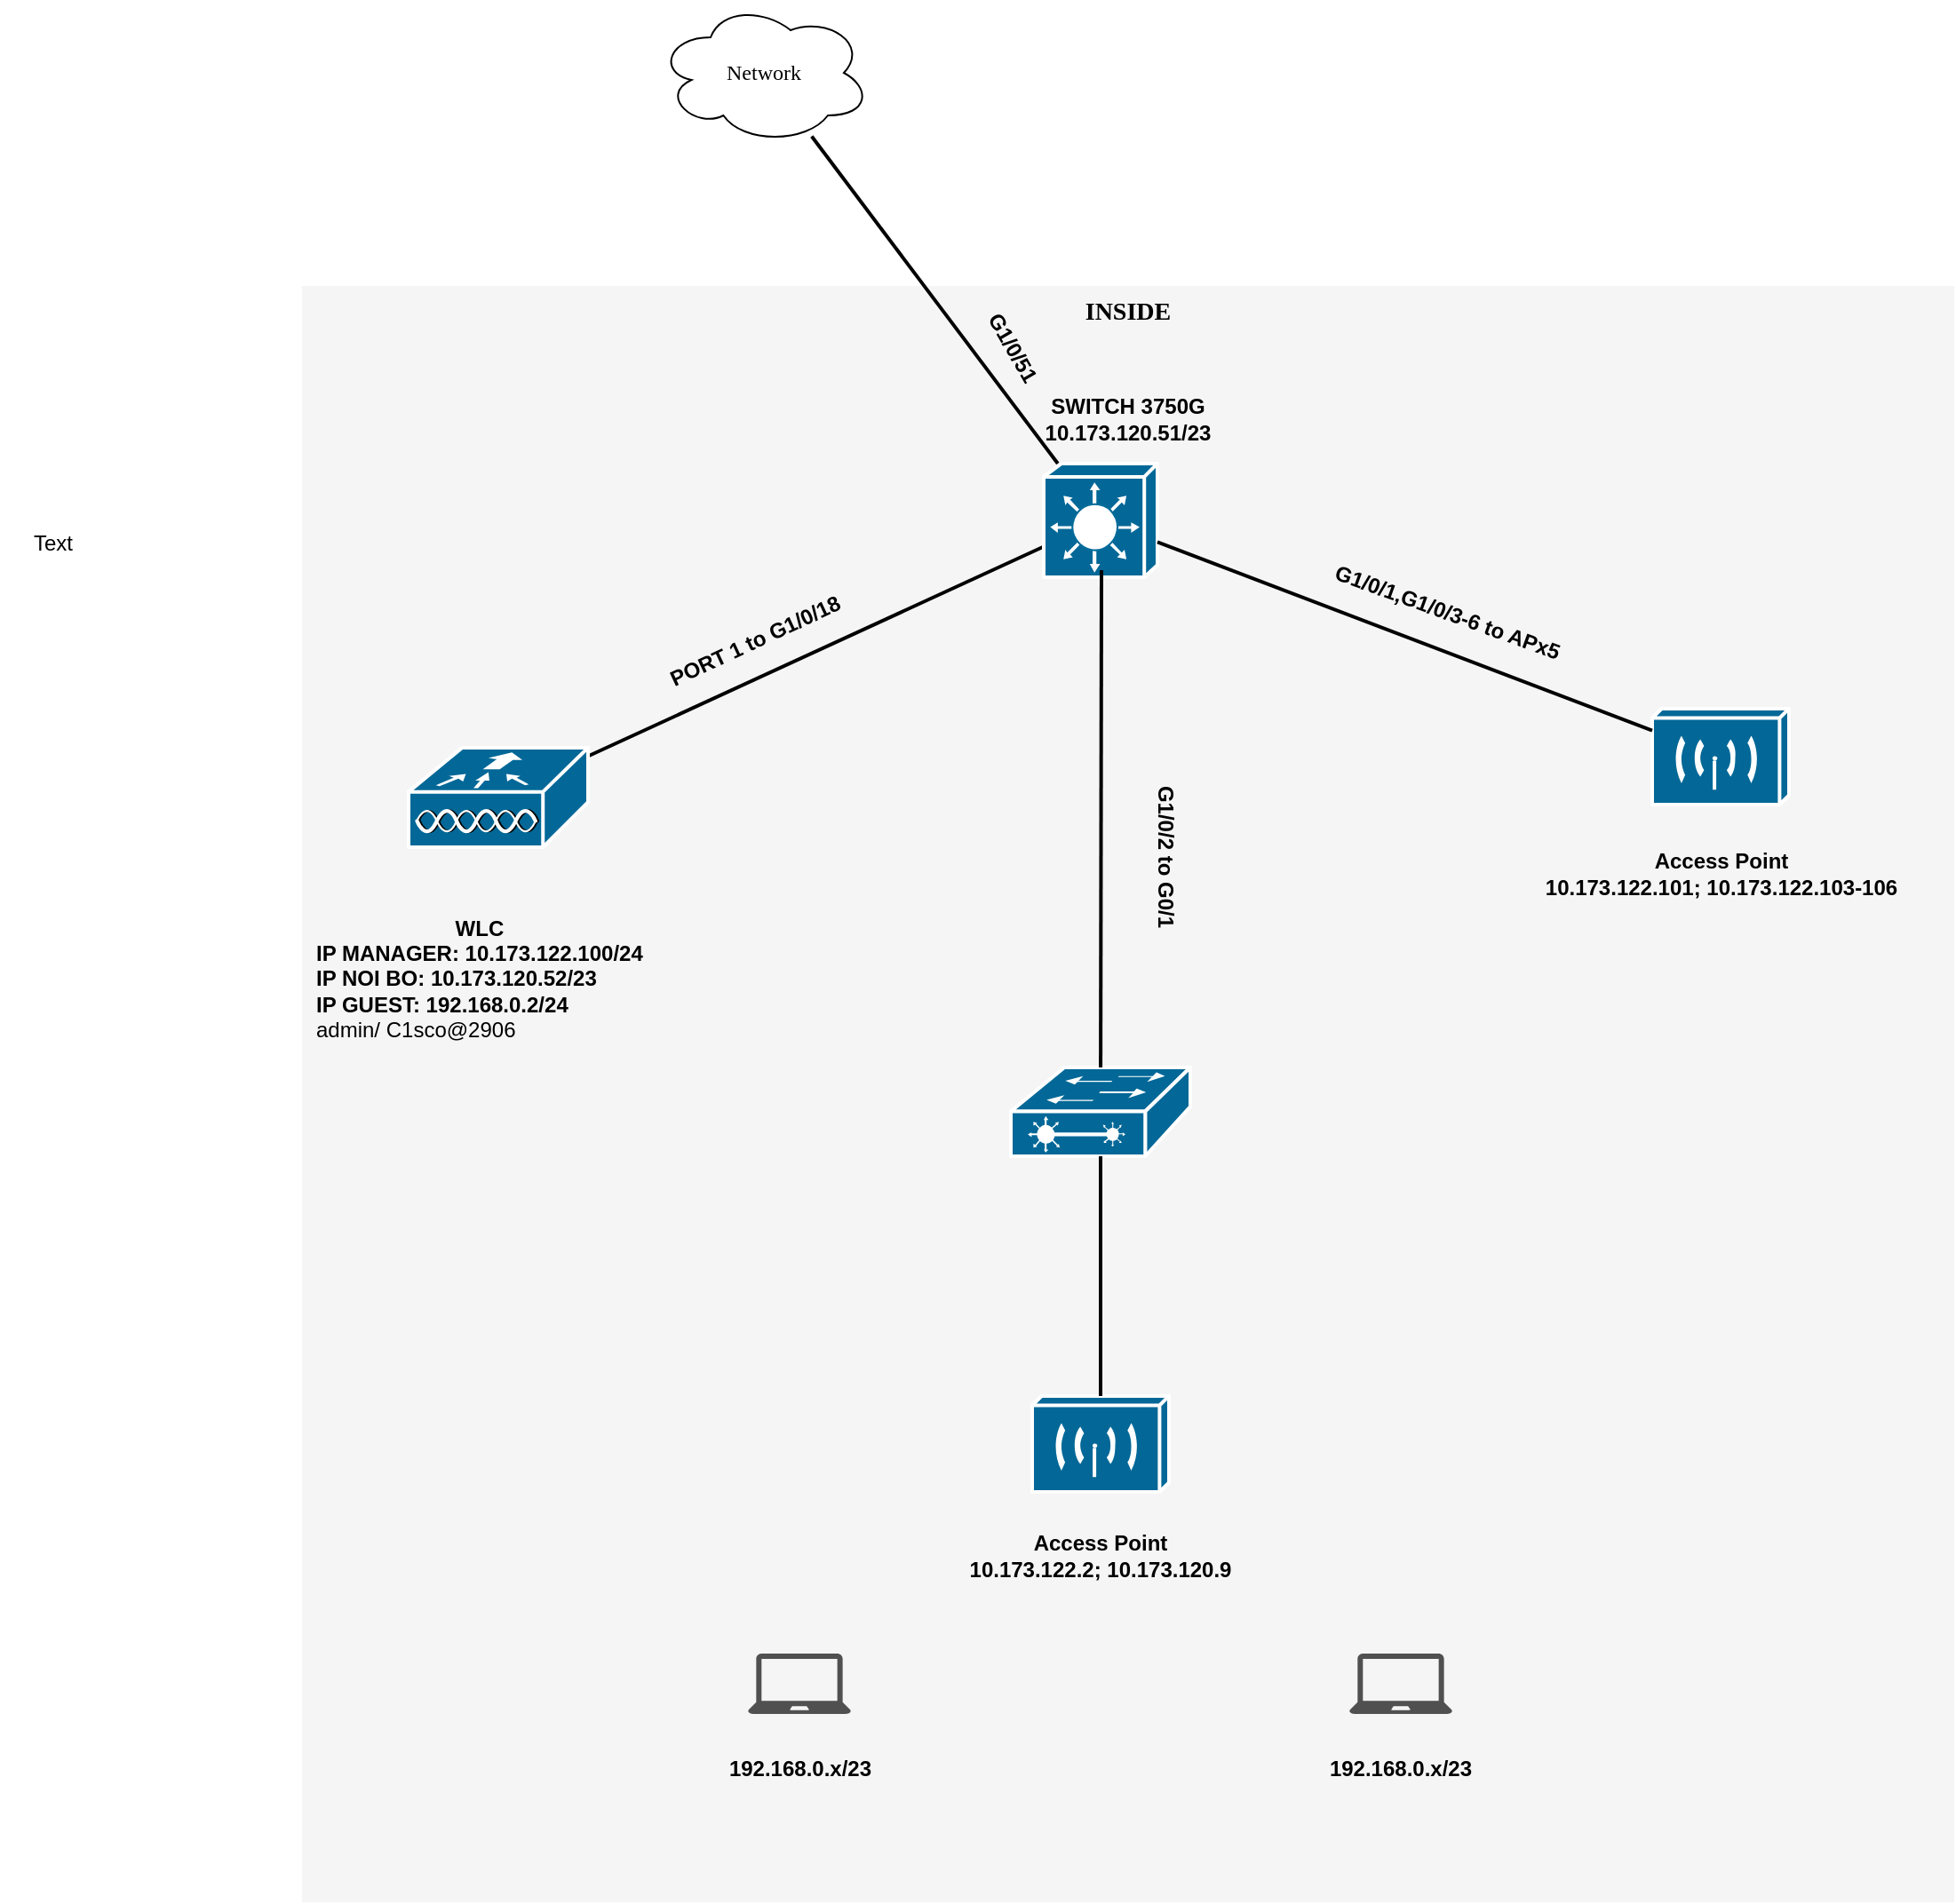 <mxfile version="20.2.3" type="github">
  <diagram name="Page-1" id="c37626ed-c26b-45fb-9056-f9ebc6bb27b6">
    <mxGraphModel dx="2672" dy="1188" grid="1" gridSize="10" guides="1" tooltips="1" connect="1" arrows="1" fold="1" page="1" pageScale="1" pageWidth="1100" pageHeight="850" background="none" math="0" shadow="0">
      <root>
        <mxCell id="0" />
        <mxCell id="1" parent="0" />
        <mxCell id="DheX3hNSlC5GzcRXyFdp-12" value="INSIDE" style="whiteSpace=wrap;html=1;rounded=0;shadow=0;comic=0;strokeWidth=1;fontFamily=Verdana;fontSize=14;fillColor=#f5f5f5;strokeColor=none;verticalAlign=top;fontStyle=1" vertex="1" parent="1">
          <mxGeometry x="-220" y="160" width="930" height="910" as="geometry" />
        </mxCell>
        <mxCell id="1c7a67bf8fd3230f-64" style="edgeStyle=none;html=1;labelBackgroundColor=none;startFill=0;endArrow=none;endFill=0;strokeWidth=2;fontFamily=Verdana;fontSize=12;" parent="1" source="DheX3hNSlC5GzcRXyFdp-6" target="DheX3hNSlC5GzcRXyFdp-1" edge="1">
          <mxGeometry relative="1" as="geometry">
            <mxPoint x="329" y="174.532" as="sourcePoint" />
            <mxPoint x="210" y="159.997" as="targetPoint" />
          </mxGeometry>
        </mxCell>
        <mxCell id="1c7a67bf8fd3230f-65" style="edgeStyle=none;html=1;labelBackgroundColor=none;startFill=0;endArrow=none;endFill=0;strokeWidth=2;fontFamily=Verdana;fontSize=12;" parent="1" source="DheX3hNSlC5GzcRXyFdp-6" target="DheX3hNSlC5GzcRXyFdp-4" edge="1">
          <mxGeometry relative="1" as="geometry">
            <mxPoint x="179" y="372.997" as="sourcePoint" />
            <mxPoint x="59" y="424.774" as="targetPoint" />
          </mxGeometry>
        </mxCell>
        <mxCell id="DheX3hNSlC5GzcRXyFdp-1" value="Network" style="ellipse;shape=cloud;whiteSpace=wrap;html=1;rounded=0;shadow=0;comic=0;strokeWidth=1;fontFamily=Verdana;fontSize=12;" vertex="1" parent="1">
          <mxGeometry x="-20" width="120" height="80" as="geometry" />
        </mxCell>
        <mxCell id="DheX3hNSlC5GzcRXyFdp-4" value="" style="shape=mxgraph.cisco.wireless.wlan_controller;sketch=0;html=1;pointerEvents=1;dashed=0;fillColor=#036897;strokeColor=#ffffff;strokeWidth=2;verticalLabelPosition=bottom;verticalAlign=top;align=center;outlineConnect=0;" vertex="1" parent="1">
          <mxGeometry x="-160" y="420" width="101" height="56" as="geometry" />
        </mxCell>
        <mxCell id="DheX3hNSlC5GzcRXyFdp-5" value="" style="shape=mxgraph.cisco.wireless.wireless_transport;sketch=0;html=1;pointerEvents=1;dashed=0;fillColor=#036897;strokeColor=#ffffff;strokeWidth=2;verticalLabelPosition=bottom;verticalAlign=top;align=center;outlineConnect=0;" vertex="1" parent="1">
          <mxGeometry x="540" y="398" width="77" height="54" as="geometry" />
        </mxCell>
        <mxCell id="DheX3hNSlC5GzcRXyFdp-6" value="" style="shape=mxgraph.cisco.switches.layer_3_switch;sketch=0;html=1;pointerEvents=1;dashed=0;fillColor=#036897;strokeColor=#ffffff;strokeWidth=2;verticalLabelPosition=bottom;verticalAlign=top;align=center;outlineConnect=0;" vertex="1" parent="1">
          <mxGeometry x="197.5" y="260" width="64" height="64" as="geometry" />
        </mxCell>
        <mxCell id="DheX3hNSlC5GzcRXyFdp-7" value="" style="shape=mxgraph.cisco.switches.layer_2_remote_switch;sketch=0;html=1;pointerEvents=1;dashed=0;fillColor=#036897;strokeColor=#ffffff;strokeWidth=2;verticalLabelPosition=bottom;verticalAlign=top;align=center;outlineConnect=0;" vertex="1" parent="1">
          <mxGeometry x="179" y="600" width="101" height="50" as="geometry" />
        </mxCell>
        <mxCell id="DheX3hNSlC5GzcRXyFdp-8" value="" style="shape=mxgraph.cisco.wireless.wireless_transport;sketch=0;html=1;pointerEvents=1;dashed=0;fillColor=#036897;strokeColor=#ffffff;strokeWidth=2;verticalLabelPosition=bottom;verticalAlign=top;align=center;outlineConnect=0;" vertex="1" parent="1">
          <mxGeometry x="191" y="785" width="77" height="54" as="geometry" />
        </mxCell>
        <mxCell id="DheX3hNSlC5GzcRXyFdp-9" value="" style="sketch=0;pointerEvents=1;shadow=0;dashed=0;html=1;strokeColor=none;fillColor=#505050;labelPosition=center;verticalLabelPosition=bottom;verticalAlign=top;outlineConnect=0;align=center;shape=mxgraph.office.devices.laptop;" vertex="1" parent="1">
          <mxGeometry x="31" y="930" width="58" height="34" as="geometry" />
        </mxCell>
        <mxCell id="DheX3hNSlC5GzcRXyFdp-10" value="" style="sketch=0;pointerEvents=1;shadow=0;dashed=0;html=1;strokeColor=none;fillColor=#505050;labelPosition=center;verticalLabelPosition=bottom;verticalAlign=top;outlineConnect=0;align=center;shape=mxgraph.office.devices.laptop;" vertex="1" parent="1">
          <mxGeometry x="369.5" y="930" width="58" height="34" as="geometry" />
        </mxCell>
        <mxCell id="DheX3hNSlC5GzcRXyFdp-16" style="edgeStyle=none;html=1;labelBackgroundColor=none;startFill=0;endArrow=none;endFill=0;strokeWidth=2;fontFamily=Verdana;fontSize=12;" edge="1" parent="1" source="DheX3hNSlC5GzcRXyFdp-6" target="DheX3hNSlC5GzcRXyFdp-5">
          <mxGeometry relative="1" as="geometry">
            <mxPoint x="207.5" y="337.676" as="sourcePoint" />
            <mxPoint x="104.897" y="420" as="targetPoint" />
          </mxGeometry>
        </mxCell>
        <mxCell id="DheX3hNSlC5GzcRXyFdp-17" style="edgeStyle=none;html=1;labelBackgroundColor=none;startFill=0;endArrow=none;endFill=0;strokeWidth=2;fontFamily=Verdana;fontSize=12;" edge="1" parent="1" source="DheX3hNSlC5GzcRXyFdp-7">
          <mxGeometry relative="1" as="geometry">
            <mxPoint x="168.1" y="352.0" as="sourcePoint" />
            <mxPoint x="230" y="320" as="targetPoint" />
          </mxGeometry>
        </mxCell>
        <mxCell id="DheX3hNSlC5GzcRXyFdp-18" style="edgeStyle=none;html=1;labelBackgroundColor=none;startFill=0;endArrow=none;endFill=0;strokeWidth=2;fontFamily=Verdana;fontSize=12;" edge="1" parent="1" source="DheX3hNSlC5GzcRXyFdp-8" target="DheX3hNSlC5GzcRXyFdp-7">
          <mxGeometry relative="1" as="geometry">
            <mxPoint x="228.781" y="820" as="sourcePoint" />
            <mxPoint x="229.24" y="540" as="targetPoint" />
          </mxGeometry>
        </mxCell>
        <mxCell id="DheX3hNSlC5GzcRXyFdp-19" value="&lt;b&gt;SWITCH 3750G&lt;br&gt;10.173.120.51/23&lt;/b&gt;" style="text;html=1;strokeColor=none;fillColor=none;align=center;verticalAlign=middle;whiteSpace=wrap;rounded=0;" vertex="1" parent="1">
          <mxGeometry x="170" y="220" width="150" height="30" as="geometry" />
        </mxCell>
        <mxCell id="DheX3hNSlC5GzcRXyFdp-21" value="Text" style="text;html=1;strokeColor=none;fillColor=none;align=center;verticalAlign=middle;whiteSpace=wrap;rounded=0;" vertex="1" parent="1">
          <mxGeometry x="-390" y="290" width="60" height="30" as="geometry" />
        </mxCell>
        <mxCell id="DheX3hNSlC5GzcRXyFdp-22" value="&lt;b&gt;G1/0/51&lt;/b&gt;" style="text;html=1;strokeColor=none;fillColor=none;align=center;verticalAlign=middle;whiteSpace=wrap;rounded=0;rotation=60;" vertex="1" parent="1">
          <mxGeometry x="150" y="180" width="60" height="30" as="geometry" />
        </mxCell>
        <mxCell id="DheX3hNSlC5GzcRXyFdp-23" value="&lt;div style=&quot;text-align: center;&quot;&gt;&lt;b style=&quot;background-color: initial;&quot;&gt;WLC&lt;/b&gt;&lt;/div&gt;&lt;b&gt;&lt;div style=&quot;&quot;&gt;&lt;b style=&quot;background-color: initial;&quot;&gt;IP MANAGER: 10.173.122.100/24&lt;/b&gt;&lt;/div&gt;&lt;div style=&quot;&quot;&gt;&lt;b style=&quot;background-color: initial;&quot;&gt;IP NOI BO: 10.173.120.52/23&lt;/b&gt;&lt;/div&gt;&lt;div style=&quot;&quot;&gt;&lt;b style=&quot;background-color: initial;&quot;&gt;IP GUEST: 192.168.0.2/24&lt;/b&gt;&lt;/div&gt;&lt;div style=&quot;&quot;&gt;&lt;span style=&quot;font-weight: 400;&quot;&gt;admin/ C1sco@2906&lt;/span&gt;&lt;b style=&quot;background-color: initial;&quot;&gt;&lt;br&gt;&lt;/b&gt;&lt;/div&gt;&lt;/b&gt;" style="text;html=1;strokeColor=none;fillColor=none;align=left;verticalAlign=middle;whiteSpace=wrap;rounded=0;" vertex="1" parent="1">
          <mxGeometry x="-214.5" y="500.5" width="210" height="99" as="geometry" />
        </mxCell>
        <mxCell id="DheX3hNSlC5GzcRXyFdp-24" value="&lt;b&gt;PORT 1 to G1/0/18&lt;br&gt;&lt;/b&gt;" style="text;html=1;strokeColor=none;fillColor=none;align=center;verticalAlign=middle;whiteSpace=wrap;rounded=0;rotation=-25;" vertex="1" parent="1">
          <mxGeometry x="-40" y="340" width="150" height="39" as="geometry" />
        </mxCell>
        <mxCell id="DheX3hNSlC5GzcRXyFdp-25" value="&lt;b&gt;G1/0/1,G1/0/3-6 to APx5&lt;br&gt;&lt;/b&gt;" style="text;html=1;strokeColor=none;fillColor=none;align=center;verticalAlign=middle;whiteSpace=wrap;rounded=0;rotation=20;" vertex="1" parent="1">
          <mxGeometry x="350" y="324" width="150" height="39" as="geometry" />
        </mxCell>
        <mxCell id="DheX3hNSlC5GzcRXyFdp-26" value="&lt;b&gt;Access Point&lt;br&gt;10.173.122.101; 10.173.122.103-106&lt;br&gt;&lt;/b&gt;" style="text;html=1;strokeColor=none;fillColor=none;align=center;verticalAlign=middle;whiteSpace=wrap;rounded=0;" vertex="1" parent="1">
          <mxGeometry x="467.62" y="476" width="221.75" height="30" as="geometry" />
        </mxCell>
        <mxCell id="DheX3hNSlC5GzcRXyFdp-27" value="&lt;span&gt;G1/0/2 to G0/1&lt;br&gt;&lt;/span&gt;" style="text;html=1;strokeColor=none;fillColor=none;align=center;verticalAlign=middle;whiteSpace=wrap;rounded=0;rotation=90;fontStyle=1" vertex="1" parent="1">
          <mxGeometry x="181.5" y="461.5" width="169" height="39" as="geometry" />
        </mxCell>
        <mxCell id="DheX3hNSlC5GzcRXyFdp-28" value="&lt;b&gt;Access Point&lt;br&gt;10.173.122.2; 10.173.120.9&lt;br&gt;&lt;/b&gt;" style="text;html=1;strokeColor=none;fillColor=none;align=center;verticalAlign=middle;whiteSpace=wrap;rounded=0;" vertex="1" parent="1">
          <mxGeometry x="146.25" y="860" width="166.5" height="30" as="geometry" />
        </mxCell>
        <mxCell id="DheX3hNSlC5GzcRXyFdp-29" value="&lt;b&gt;192.168.0.x/23&lt;/b&gt;&lt;span style=&quot;color: rgba(0, 0, 0, 0); font-family: monospace; font-size: 0px; text-align: start;&quot;&gt;%3CmxGraphModel%3E%3Croot%3E%3CmxCell%20id%3D%220%22%2F%3E%3CmxCell%20id%3D%221%22%20parent%3D%220%22%2F%3E%3CmxCell%20id%3D%222%22%20value%3D%22%26lt%3Bb%26gt%3BAccess%20Point%26lt%3Bbr%26gt%3B10.173.120.8%20-%2010.173.120.9%26lt%3Bbr%26gt%3B%26lt%3B%2Fb%26gt%3B%22%20style%3D%22text%3Bhtml%3D1%3BstrokeColor%3Dnone%3BfillColor%3Dnone%3Balign%3Dcenter%3BverticalAlign%3Dmiddle%3BwhiteSpace%3Dwrap%3Brounded%3D0%3B%22%20vertex%3D%221%22%20parent%3D%221%22%3E%3CmxGeometry%20x%3D%22146.25%22%20y%3D%22860%22%20width%3D%22166.5%22%20height%3D%2230%22%20as%3D%22geometry%22%2F%3E%3C%2FmxCell%3E%3C%2Froot%3E%3C%2FmxGraphModel%3E&lt;/span&gt;&lt;b&gt;&lt;br&gt;&lt;/b&gt;" style="text;html=1;strokeColor=none;fillColor=none;align=center;verticalAlign=middle;whiteSpace=wrap;rounded=0;" vertex="1" parent="1">
          <mxGeometry x="315.25" y="980" width="166.5" height="30" as="geometry" />
        </mxCell>
        <mxCell id="DheX3hNSlC5GzcRXyFdp-30" value="&lt;b&gt;192.168.0.x/23&lt;/b&gt;&lt;span style=&quot;color: rgba(0, 0, 0, 0); font-family: monospace; font-size: 0px; text-align: start;&quot;&gt;%3CmxGraphModel%3E%3Croot%3E%3CmxCell%20id%3D%220%22%2F%3E%3CmxCell%20id%3D%221%22%20parent%3D%220%22%2F%3E%3CmxCell%20id%3D%222%22%20value%3D%22%26lt%3Bb%26gt%3BAccess%20Point%26lt%3Bbr%26gt%3B10.173.120.8%20-%2010.173.120.9%26lt%3Bbr%26gt%3B%26lt%3B%2Fb%26gt%3B%22%20style%3D%22text%3Bhtml%3D1%3BstrokeColor%3Dnone%3BfillColor%3Dnone%3Balign%3Dcenter%3BverticalAlign%3Dmiddle%3BwhiteSpace%3Dwrap%3Brounded%3D0%3B%22%20vertex%3D%221%22%20parent%3D%221%22%3E%3CmxGeometry%20x%3D%22146.25%22%20y%3D%22860%22%20width%3D%22166.5%22%20height%3D%2230%22%20as%3D%22geometry%22%2F%3E%3C%2FmxCell%3E%3C%2Froot%3E%3C%2FmxGraphModel%3E&lt;/span&gt;&lt;b&gt;&lt;br&gt;&lt;/b&gt;" style="text;html=1;strokeColor=none;fillColor=none;align=center;verticalAlign=middle;whiteSpace=wrap;rounded=0;" vertex="1" parent="1">
          <mxGeometry x="-23.25" y="980" width="166.5" height="30" as="geometry" />
        </mxCell>
      </root>
    </mxGraphModel>
  </diagram>
</mxfile>
